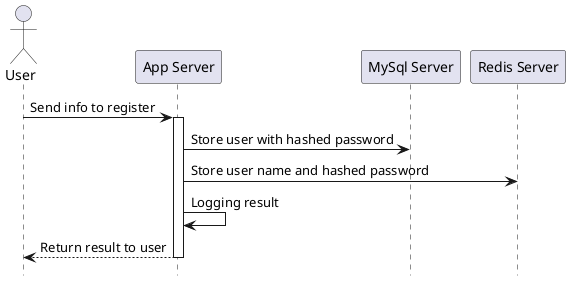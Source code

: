 @startuml register
    hide footbox

    actor "User"

    "User" -> "App Server": Send info to register
    activate "App Server"
    "App Server" -> "MySql Server": Store user with hashed password
    "App Server" -> "Redis Server": Store user name and hashed password
    "App Server" -> "App Server": Logging result
    "App Server" --> "User": Return result to user
    deactivate "App Server"

@enduml